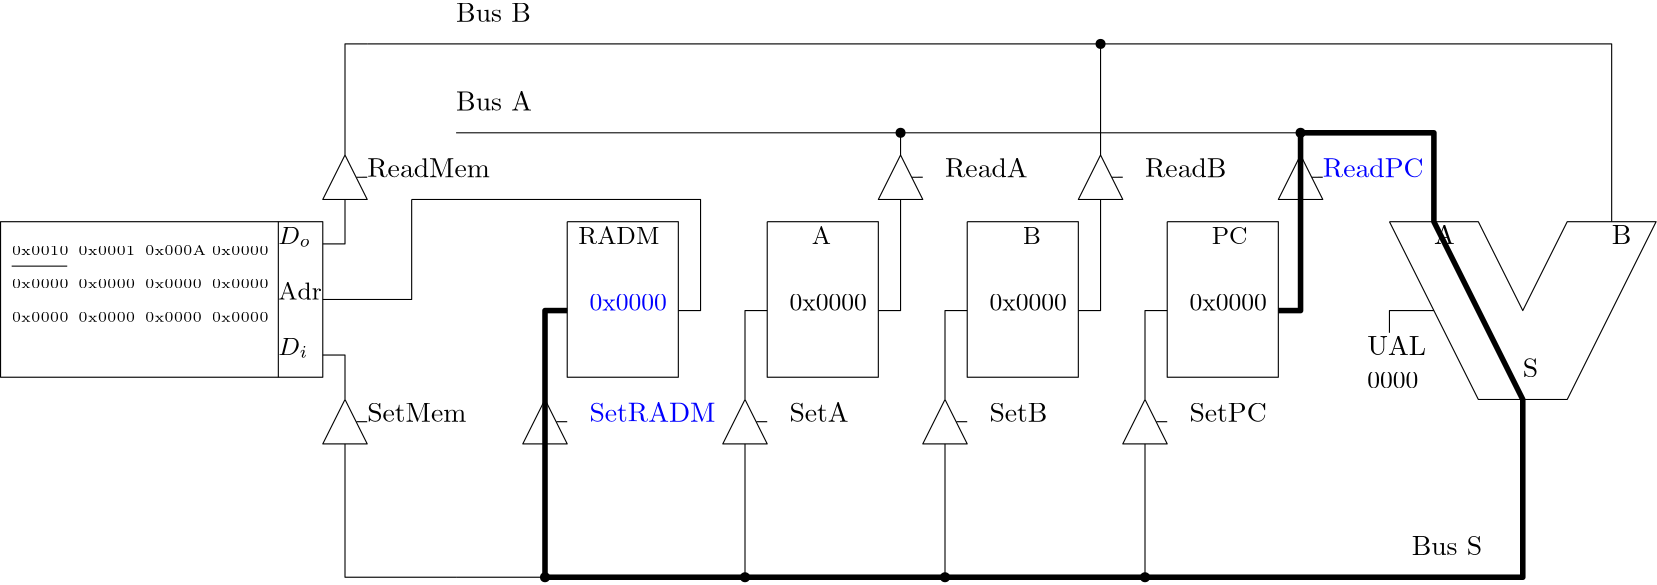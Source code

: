 <?xml version="1.0"?>
<!DOCTYPE ipe SYSTEM "ipe.dtd">
<ipe version="70107" creator="Ipe 7.1.8">
<info created="D:20150822125759" modified="D:20160901143730"/>
<ipestyle name="basic">
<symbol name="arrow/arc(spx)">
<path stroke="sym-stroke" fill="sym-stroke" pen="sym-pen">
0 0 m
-1 0.333 l
-1 -0.333 l
h
</path>
</symbol>
<symbol name="arrow/farc(spx)">
<path stroke="sym-stroke" fill="white" pen="sym-pen">
0 0 m
-1 0.333 l
-1 -0.333 l
h
</path>
</symbol>
<symbol name="arrow/ptarc(spx)">
<path stroke="sym-stroke" fill="sym-stroke" pen="sym-pen">
0 0 m
-1 0.333 l
-0.8 0 l
-1 -0.333 l
h
</path>
</symbol>
<symbol name="arrow/fptarc(spx)">
<path stroke="sym-stroke" fill="white" pen="sym-pen">
0 0 m
-1 0.333 l
-0.8 0 l
-1 -0.333 l
h
</path>
</symbol>
<symbol name="mark/circle(sx)" transformations="translations">
<path fill="sym-stroke">
0.6 0 0 0.6 0 0 e
0.4 0 0 0.4 0 0 e
</path>
</symbol>
<symbol name="mark/disk(sx)" transformations="translations">
<path fill="sym-stroke">
0.6 0 0 0.6 0 0 e
</path>
</symbol>
<symbol name="mark/fdisk(sfx)" transformations="translations">
<group>
<path fill="sym-fill">
0.5 0 0 0.5 0 0 e
</path>
<path fill="sym-stroke" fillrule="eofill">
0.6 0 0 0.6 0 0 e
0.4 0 0 0.4 0 0 e
</path>
</group>
</symbol>
<symbol name="mark/box(sx)" transformations="translations">
<path fill="sym-stroke" fillrule="eofill">
-0.6 -0.6 m
0.6 -0.6 l
0.6 0.6 l
-0.6 0.6 l
h
-0.4 -0.4 m
0.4 -0.4 l
0.4 0.4 l
-0.4 0.4 l
h
</path>
</symbol>
<symbol name="mark/square(sx)" transformations="translations">
<path fill="sym-stroke">
-0.6 -0.6 m
0.6 -0.6 l
0.6 0.6 l
-0.6 0.6 l
h
</path>
</symbol>
<symbol name="mark/fsquare(sfx)" transformations="translations">
<group>
<path fill="sym-fill">
-0.5 -0.5 m
0.5 -0.5 l
0.5 0.5 l
-0.5 0.5 l
h
</path>
<path fill="sym-stroke" fillrule="eofill">
-0.6 -0.6 m
0.6 -0.6 l
0.6 0.6 l
-0.6 0.6 l
h
-0.4 -0.4 m
0.4 -0.4 l
0.4 0.4 l
-0.4 0.4 l
h
</path>
</group>
</symbol>
<symbol name="mark/cross(sx)" transformations="translations">
<group>
<path fill="sym-stroke">
-0.43 -0.57 m
0.57 0.43 l
0.43 0.57 l
-0.57 -0.43 l
h
</path>
<path fill="sym-stroke">
-0.43 0.57 m
0.57 -0.43 l
0.43 -0.57 l
-0.57 0.43 l
h
</path>
</group>
</symbol>
<symbol name="arrow/fnormal(spx)">
<path stroke="sym-stroke" fill="white" pen="sym-pen">
0 0 m
-1 0.333 l
-1 -0.333 l
h
</path>
</symbol>
<symbol name="arrow/pointed(spx)">
<path stroke="sym-stroke" fill="sym-stroke" pen="sym-pen">
0 0 m
-1 0.333 l
-0.8 0 l
-1 -0.333 l
h
</path>
</symbol>
<symbol name="arrow/fpointed(spx)">
<path stroke="sym-stroke" fill="white" pen="sym-pen">
0 0 m
-1 0.333 l
-0.8 0 l
-1 -0.333 l
h
</path>
</symbol>
<symbol name="arrow/linear(spx)">
<path stroke="sym-stroke" pen="sym-pen">
-1 0.333 m
0 0 l
-1 -0.333 l
</path>
</symbol>
<symbol name="arrow/fdouble(spx)">
<path stroke="sym-stroke" fill="white" pen="sym-pen">
0 0 m
-1 0.333 l
-1 -0.333 l
h
-1 0 m
-2 0.333 l
-2 -0.333 l
h
</path>
</symbol>
<symbol name="arrow/double(spx)">
<path stroke="sym-stroke" fill="sym-stroke" pen="sym-pen">
0 0 m
-1 0.333 l
-1 -0.333 l
h
-1 0 m
-2 0.333 l
-2 -0.333 l
h
</path>
</symbol>
<pen name="heavier" value="0.8"/>
<pen name="fat" value="1.2"/>
<pen name="ultrafat" value="2"/>
<symbolsize name="large" value="5"/>
<symbolsize name="small" value="2"/>
<symbolsize name="tiny" value="1.1"/>
<arrowsize name="large" value="10"/>
<arrowsize name="small" value="5"/>
<arrowsize name="tiny" value="3"/>
<color name="red" value="1 0 0"/>
<color name="green" value="0 1 0"/>
<color name="blue" value="0 0 1"/>
<color name="yellow" value="1 1 0"/>
<color name="orange" value="1 0.647 0"/>
<color name="gold" value="1 0.843 0"/>
<color name="purple" value="0.627 0.125 0.941"/>
<color name="gray" value="0.745"/>
<color name="brown" value="0.647 0.165 0.165"/>
<color name="navy" value="0 0 0.502"/>
<color name="pink" value="1 0.753 0.796"/>
<color name="seagreen" value="0.18 0.545 0.341"/>
<color name="turquoise" value="0.251 0.878 0.816"/>
<color name="violet" value="0.933 0.51 0.933"/>
<color name="darkblue" value="0 0 0.545"/>
<color name="darkcyan" value="0 0.545 0.545"/>
<color name="darkgray" value="0.663"/>
<color name="darkgreen" value="0 0.392 0"/>
<color name="darkmagenta" value="0.545 0 0.545"/>
<color name="darkorange" value="1 0.549 0"/>
<color name="darkred" value="0.545 0 0"/>
<color name="lightblue" value="0.678 0.847 0.902"/>
<color name="lightcyan" value="0.878 1 1"/>
<color name="lightgray" value="0.827"/>
<color name="lightgreen" value="0.565 0.933 0.565"/>
<color name="lightyellow" value="1 1 0.878"/>
<dashstyle name="dashed" value="[4] 0"/>
<dashstyle name="dotted" value="[1 3] 0"/>
<dashstyle name="dash dotted" value="[4 2 1 2] 0"/>
<dashstyle name="dash dot dotted" value="[4 2 1 2 1 2] 0"/>
<textsize name="large" value="\large"/>
<textsize name="small" value="\small"/>
<textsize name="tiny" value="\tiny"/>
<textsize name="Large" value="\Large"/>
<textsize name="LARGE" value="\LARGE"/>
<textsize name="huge" value="\huge"/>
<textsize name="Huge" value="\Huge"/>
<textsize name="footnote" value="\footnotesize"/>
<textstyle name="center" begin="\begin{center}" end="\end{center}"/>
<textstyle name="itemize" begin="\begin{itemize}" end="\end{itemize}"/>
<textstyle name="item" begin="\begin{itemize}\item{}" end="\end{itemize}"/>
<textstyle name="bold" begin="{\it" end="}"/>
<gridsize name="4 pts" value="4"/>
<gridsize name="8 pts (~3 mm)" value="8"/>
<gridsize name="16 pts (~6 mm)" value="16"/>
<gridsize name="32 pts (~12 mm)" value="32"/>
<gridsize name="10 pts (~3.5 mm)" value="10"/>
<gridsize name="20 pts (~7 mm)" value="20"/>
<gridsize name="14 pts (~5 mm)" value="14"/>
<gridsize name="28 pts (~10 mm)" value="28"/>
<gridsize name="56 pts (~20 mm)" value="56"/>
<anglesize name="90 deg" value="90"/>
<anglesize name="60 deg" value="60"/>
<anglesize name="45 deg" value="45"/>
<anglesize name="30 deg" value="30"/>
<anglesize name="22.5 deg" value="22.5"/>
<tiling name="falling" angle="-60" step="4" width="1"/>
<tiling name="rising" angle="30" step="4" width="1"/>
</ipestyle>
<page>
<layer name="alpha"/>
<view layers="alpha" active="alpha"/>
<path layer="alpha" matrix="1 0 0 1 84 0" stroke="black">
416 704 m
448 704 l
464 672 l
480 704 l
512 704 l
480 640 l
448 640 l
416 704 l
</path>
<path matrix="1 0 0 1 84 0" stroke="black">
336 704 m
376 704 l
376 648 l
336 648 l
336 704 l
</path>
<path matrix="1 0 0 1 12 0" stroke="black">
336 704 m
376 704 l
376 648 l
336 648 l
336 704 l
</path>
<path matrix="1 0 0 1 -60 0" stroke="black">
336 704 m
376 704 l
376 648 l
336 648 l
336 704 l
</path>
<path matrix="1 0 0 1 -132 0" stroke="black">
336 704 m
376 704 l
376 648 l
336 648 l
336 704 l
</path>
<path matrix="1 0 0 1 84 0" stroke="black">
312 728 m
304 712 l
320 712 l
312 728 l
</path>
<path matrix="1 0 0 1 84 0" stroke="black">
320 720 m
316.101 719.993 l
</path>
<path matrix="1 0 0 1 156 0" stroke="black">
312 728 m
304 712 l
320 712 l
312 728 l
</path>
<path matrix="1 0 0 1 156 0" stroke="black">
320 720 m
316.101 719.993 l
</path>
<path matrix="1 0 0 1 12 0" stroke="black">
312 728 m
304 712 l
320 712 l
312 728 l
</path>
<path matrix="1 0 0 1 12 0" stroke="black">
320 720 m
316.101 719.993 l
</path>
<path matrix="1 0 0 1 -116 -88" stroke="black">
312 728 m
304 712 l
320 712 l
312 728 l
</path>
<path matrix="1 0 0 1 -116 -88" stroke="black">
320 720 m
316.101 719.993 l
</path>
<path matrix="1 0 0 1 -44 -88" stroke="black">
312 728 m
304 712 l
320 712 l
312 728 l
</path>
<path matrix="1 0 0 1 -44 -88" stroke="black">
320 720 m
316.101 719.993 l
</path>
<path matrix="1 0 0 1 28 -88" stroke="black">
312 728 m
304 712 l
320 712 l
312 728 l
</path>
<path matrix="1 0 0 1 28 -88" stroke="black">
320 720 m
316.101 719.993 l
</path>
<path matrix="1 0 0 1 100 -88" stroke="black">
312 728 m
304 712 l
320 712 l
312 728 l
</path>
<path matrix="1 0 0 1 100 -88" stroke="black">
320 720 m
316.101 719.993 l
</path>
<path stroke="black">
116 704 m
116 648 l
0 648 l
0 704 l
h
</path>
<path matrix="1 0 0 1 84 0" stroke="black">
384 728 m
384 736 l
</path>
<path matrix="1 0 0 1 84 0" stroke="black">
240 728 m
240 736 l
</path>
<path matrix="1 0 0 1 84 0" stroke="black">
312 728 m
312 768 l
</path>
<path matrix="1 0 0 1 36 0" stroke="black">
96 768 m
544 768 l
544 704 l
</path>
<path matrix="1 0 0 1 84 0" stroke="black">
432 704 m
432 736 l
80 736 l
</path>
<use matrix="1 0 0 1 84 0" name="mark/disk(sx)" pos="240 736" size="normal" stroke="black"/>
<use matrix="1 0 0 1 84 0" name="mark/disk(sx)" pos="384 736" size="normal" stroke="black"/>
<use matrix="1 0 0 1 84 0" name="mark/disk(sx)" pos="312 768" size="normal" stroke="black"/>
<path matrix="1 0 0 1 84 0" stroke="black">
464 640 m
464 576 l
80 576 l
</path>
<path matrix="1 0 0 1 84 0" stroke="black">
184 624 m
184 576 l
</path>
<path matrix="1 0 0 1 84 0" stroke="black">
256 624 m
256 576 l
</path>
<path matrix="1 0 0 1 84 0" stroke="black">
328 624 m
328 576 l
</path>
<path matrix="1 0 0 1 84 0" stroke="black">
328 640 m
328 672 l
336 672 l
</path>
<path matrix="1 0 0 1 84 0" stroke="black">
376 672 m
384 672 l
384 712 l
</path>
<path matrix="1 0 0 1 84 0" stroke="black">
304 672 m
312 672 l
312 712 l
</path>
<path matrix="1 0 0 1 84 0" stroke="black">
232 672 m
240 672 l
240 712 l
</path>
<path matrix="1 0 0 1 36 0" stroke="black">
208 672 m
216 672 l
216 712 l
112 712 l
</path>
<path matrix="1 0 0 1 84 0" stroke="black">
112 640 m
112 672 l
120 672 l
</path>
<path matrix="1 0 0 1 84 0" stroke="black">
112 624 m
112 576 l
</path>
<path matrix="1 0 0 1 -188 -88" stroke="black">
312 728 m
304 712 l
320 712 l
312 728 l
</path>
<path matrix="1 0 0 1 -188 -88" stroke="black">
320 720 m
316.101 719.993 l
</path>
<path matrix="1 0 0 1 -188 0" stroke="black">
312 728 m
304 712 l
320 712 l
312 728 l
</path>
<path matrix="1 0 0 1 -188 0" stroke="black">
320 720 m
316.101 719.993 l
</path>
<path matrix="1 0 0 1 52 0" stroke="black">
72 640 m
72 656 l
64 656 l
</path>
<path matrix="1 0 0 1 52 0" stroke="black">
64 696 m
72 696 l
72 712 l
</path>
<path matrix="1 0 0 1 52 0" stroke="black">
72 728 m
72 768 l
80 768 l
</path>
<use matrix="1 0 0 1 84 0" name="mark/disk(sx)" pos="256 576" size="normal" stroke="black"/>
<use matrix="1 0 0 1 84 0" name="mark/disk(sx)" pos="328 576" size="normal" stroke="black"/>
<use matrix="1 0 0 1 84 0" name="mark/disk(sx)" pos="184 576" size="normal" stroke="black"/>
<use matrix="1 0 0 1 84 0" name="mark/disk(sx)" pos="112 576" size="normal" stroke="black"/>
<path matrix="1 0 0 1 36 0" stroke="black">
128 576 m
88 576 l
88 624 l
</path>
<text matrix="1 0 0 1 52 0" transformations="translations" pos="80 632" stroke="black" type="label" width="35.7" height="6.808" depth="0" valign="baseline">SetMem</text>
<text matrix="1 0 0 1 84 0" transformations="translations" pos="128 632" stroke="0 0 1" type="label" width="45.385" height="6.808" depth="0" valign="baseline">SetRADM</text>
<text matrix="1 0 0 1 84 0" transformations="translations" pos="200 632" stroke="black" type="label" width="21.309" height="6.808" depth="0" valign="baseline">SetA</text>
<text matrix="1 0 0 1 84 0" transformations="translations" pos="272 632" stroke="black" type="label" width="20.894" height="6.808" depth="0" valign="baseline">SetB</text>
<text matrix="1 0 0 1 84 0" transformations="translations" pos="344 632" stroke="black" type="label" width="27.812" height="6.808" depth="0" valign="baseline">SetPC</text>
<text matrix="1 0 0 1 84 0" transformations="translations" pos="256 720" stroke="black" type="label" width="29.75" height="6.918" depth="0" valign="baseline">ReadA</text>
<text matrix="1 0 0 1 84 0" transformations="translations" pos="328 720" stroke="black" type="label" width="29.334" height="6.918" depth="0" valign="baseline">ReadB</text>
<text matrix="1 0 0 1 84 0" transformations="translations" pos="392 720" stroke="0 0 1" type="label" width="36.253" height="6.918" depth="0" valign="baseline">ReadPC</text>
<text matrix="1 0 0 1 84 0" transformations="translations" pos="432 696" stroke="black" type="label" width="7.472" height="6.808" depth="0" valign="baseline">A</text>
<text matrix="1 0 0 1 84 0" transformations="translations" pos="496 696" stroke="black" type="label" width="7.057" height="6.808" depth="0" valign="baseline">B</text>
<text matrix="1 0 0 1 84 0" transformations="translations" pos="464 648" stroke="black" type="label" width="5.535" height="6.808" depth="0" valign="baseline">S</text>
<text matrix="1 0 0 1 -36 -16" transformations="translations" pos="528 672" stroke="black" type="label" width="21.171" height="6.808" depth="0" valign="baseline">UAL</text>
<path matrix="1 0 0 1 84 0" stroke="black">
432 672 m
416 672 l
416 664 l
</path>
<text matrix="1 0 0 1 36 0" transformations="translations" pos="64 696" stroke="black" type="label" width="11.758" height="6.133" depth="0.99" valign="baseline" size="small">$D_o$</text>
<text matrix="1 0 0 1 36 0" transformations="translations" pos="64 656" stroke="black" type="label" width="10.761" height="6.133" depth="0.99" valign="baseline" size="small">$D_i$</text>
<text matrix="1 0 0 1 36 -4" transformations="translations" pos="64 680" stroke="black" type="label" width="15.634" height="6.227" depth="0" valign="baseline" size="small">Adr</text>
<path matrix="1 0 0 1 36 0" stroke="black">
112 712 m
112 676 l
80 676 l
</path>
<text matrix="1 0 0 1 52 0" transformations="translations" pos="112 776" stroke="black" type="label" width="26.899" height="6.808" depth="0" valign="baseline">Bus B</text>
<text matrix="1 0 0 1 36 0" transformations="translations" pos="128 744" stroke="black" type="label" width="27.314" height="6.808" depth="0" valign="baseline">Bus A</text>
<text matrix="1 0 0 1 36 0" transformations="translations" pos="472 584" stroke="black" type="label" width="25.377" height="6.808" depth="0" valign="baseline">Bus S</text>
<text matrix="1 0 0 1 32 0" transformations="translations" pos="176 696" stroke="black" type="label" width="29.178" height="6.127" depth="0" valign="baseline" size="small">RADM</text>
<text matrix="1 0 0 1 36 0" transformations="translations" pos="256 696" stroke="black" type="label" width="6.91" height="6.127" depth="0" valign="baseline" size="small">A</text>
<text matrix="1 0 0 1 36 0" transformations="translations" pos="332 696" stroke="black" type="label" width="6.527" height="6.127" depth="0" valign="baseline" size="small">B</text>
<text matrix="1 0 0 1 36 0" transformations="translations" pos="400 696" stroke="black" type="label" width="12.926" height="6.127" depth="0" valign="baseline" size="small">PC</text>
<path matrix="1 0 0 1 36 0" stroke="black">
232 640 m
232 672 l
240 672 l
</path>
<path matrix="1 0 0 1 36 0" stroke="black">
304 640 m
304 672 l
312 672 l
</path>
<text matrix="1 0 0 1 32 -4" transformations="translations" pos="180 676" stroke="blue" type="label" width="27.902" height="5.778" depth="0" valign="baseline" size="small">0x0000</text>
<text matrix="1 0 0 1 104 -4" transformations="translations" pos="180 676" stroke="black" type="label" width="27.902" height="5.778" depth="0" valign="baseline" size="small">0x0000</text>
<text matrix="1 0 0 1 176 -4" transformations="translations" pos="180 676" stroke="black" type="label" width="27.902" height="5.778" depth="0" valign="baseline" size="small">0x0000</text>
<text matrix="1 0 0 1 248 -4" transformations="translations" pos="180 676" stroke="black" type="label" width="27.902" height="5.778" depth="0" valign="baseline" size="small">0x0000</text>
<text matrix="1 0 0 1 52 88" transformations="translations" pos="80 632" stroke="black" type="label" width="44.14" height="6.918" depth="0" valign="baseline">ReadMem</text>
<text matrix="1 0 0 1 -16 -4" transformations="translations" pos="20 696" stroke="black" type="label" width="20.514" height="3.21" depth="0" valign="baseline" size="tiny">0x0010</text>
<text matrix="1 0 0 1 8 -4" transformations="translations" pos="20 696" stroke="black" type="label" width="20.514" height="3.21" depth="0" valign="baseline" size="tiny">0x0001</text>
<text matrix="1 0 0 1 32 -4" transformations="translations" pos="20 696" stroke="black" type="label" width="22.008" height="3.386" depth="0" valign="baseline" size="tiny">0x000A</text>
<text matrix="1 0 0 1 56 -4" transformations="translations" pos="20 696" stroke="black" type="label" width="20.514" height="3.21" depth="0" valign="baseline" size="tiny">0x0000</text>
<path matrix="1 0 0 1 4 0" stroke="black">
96 704 m
96 648 l
</path>
<text matrix="1 0 0 1 -16 -16" transformations="translations" pos="20 696" stroke="black" type="label" width="20.514" height="3.21" depth="0" valign="baseline" size="tiny">0x0000</text>
<text matrix="1 0 0 1 8 -16" transformations="translations" pos="20 696" stroke="black" type="label" width="20.514" height="3.21" depth="0" valign="baseline" size="tiny">0x0000</text>
<text matrix="1 0 0 1 32 -16" transformations="translations" pos="20 696" stroke="black" type="label" width="20.514" height="3.21" depth="0" valign="baseline" size="tiny">0x0000</text>
<text matrix="1 0 0 1 56 -16" transformations="translations" pos="20 696" stroke="black" type="label" width="20.514" height="3.21" depth="0" valign="baseline" size="tiny">0x0000</text>
<text matrix="1 0 0 1 -16 -28" transformations="translations" pos="20 696" stroke="black" type="label" width="20.514" height="3.21" depth="0" valign="baseline" size="tiny">0x0000</text>
<text matrix="1 0 0 1 8 -28" transformations="translations" pos="20 696" stroke="black" type="label" width="20.514" height="3.21" depth="0" valign="baseline" size="tiny">0x0000</text>
<text matrix="1 0 0 1 32 -28" transformations="translations" pos="20 696" stroke="black" type="label" width="20.514" height="3.21" depth="0" valign="baseline" size="tiny">0x0000</text>
<text matrix="1 0 0 1 56 -28" transformations="translations" pos="20 696" stroke="black" type="label" width="20.514" height="3.21" depth="0" valign="baseline" size="tiny">0x0000</text>
<path stroke="black">
4 688 m
24 688 l
</path>
<path stroke="black" pen="ultrafat">
460 672 m
468 672 l
468 736 l
516 736 l
516 704 l
548 640 l
548 576 l
196 576 l
196 672 l
204 672 l
</path>
<text matrix="1 0 0 1 312 -32" transformations="translations" pos="180 676" stroke="black" type="label" width="18.431" height="5.778" depth="0" valign="baseline" size="small">0000</text>
</page>
</ipe>
